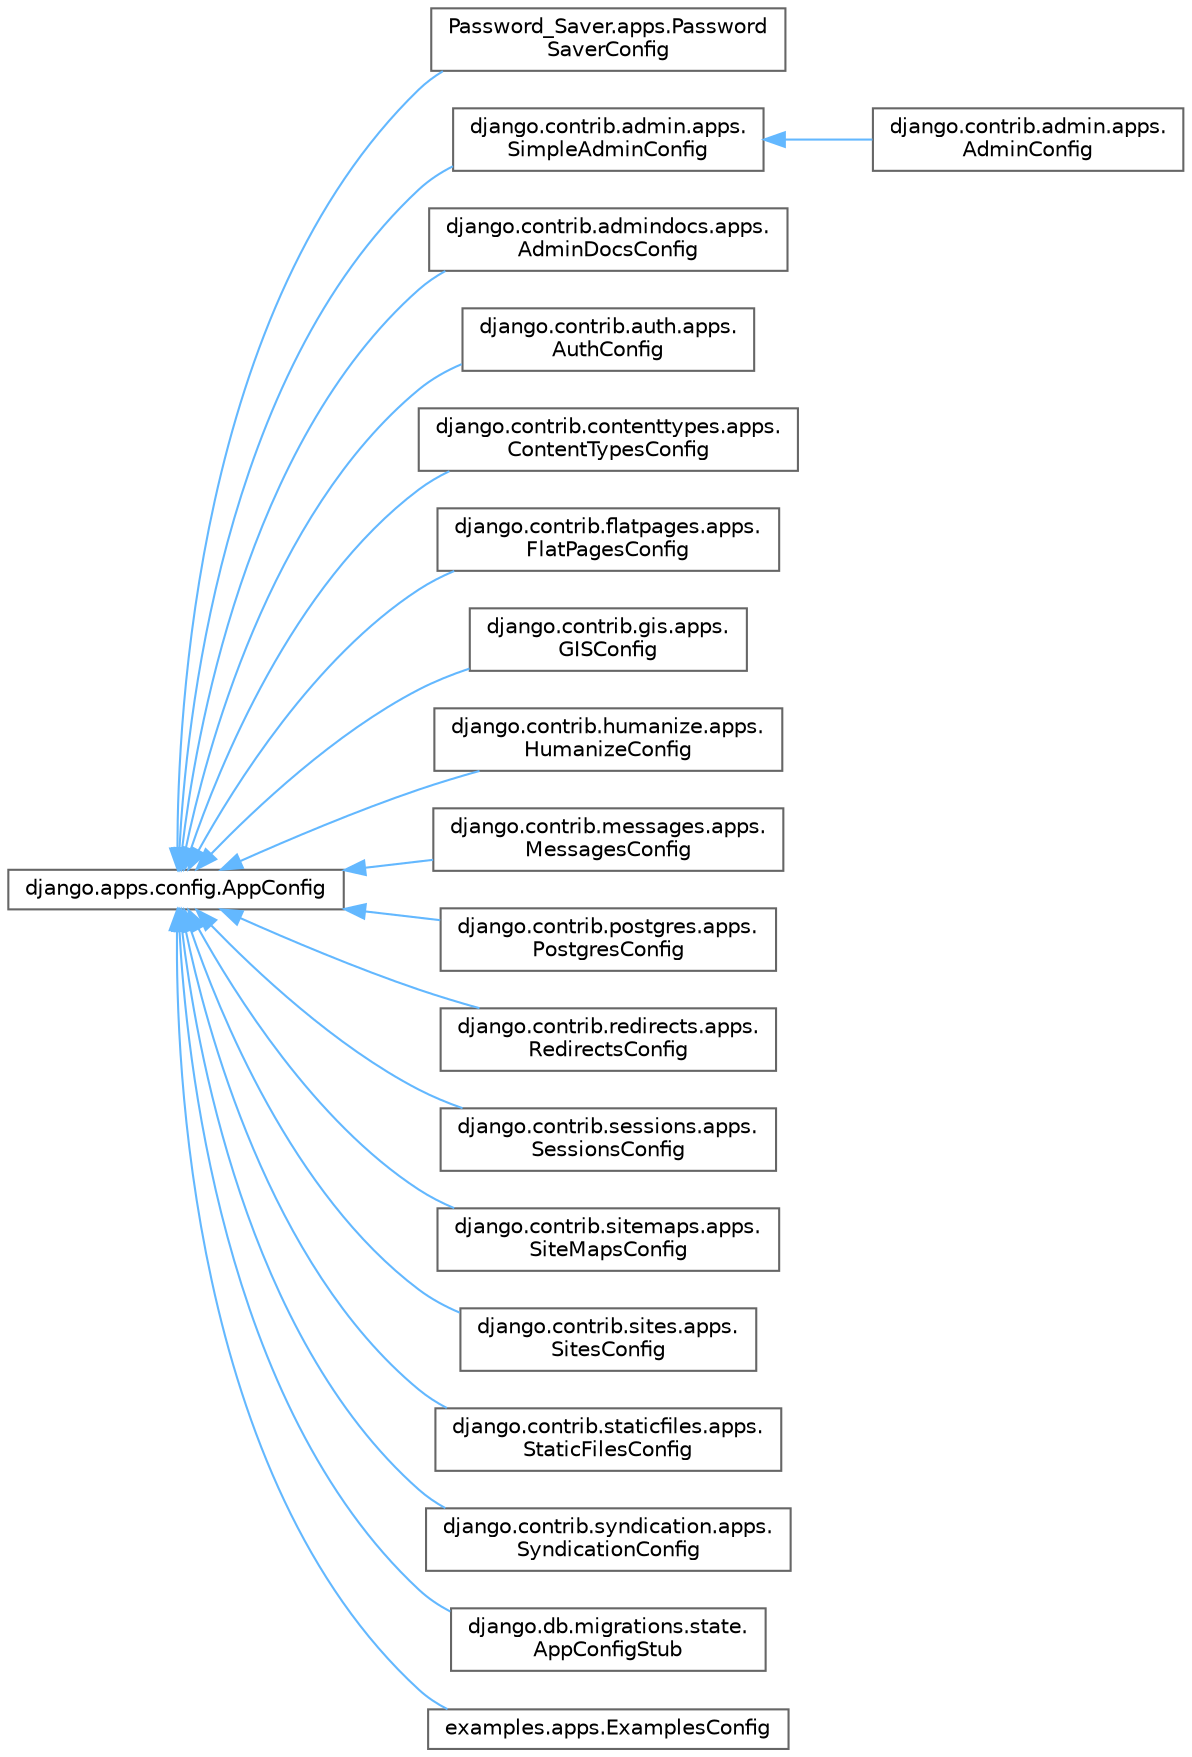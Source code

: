 digraph "Graphical Class Hierarchy"
{
 // LATEX_PDF_SIZE
  bgcolor="transparent";
  edge [fontname=Helvetica,fontsize=10,labelfontname=Helvetica,labelfontsize=10];
  node [fontname=Helvetica,fontsize=10,shape=box,height=0.2,width=0.4];
  rankdir="LR";
  Node0 [id="Node000000",label="django.apps.config.AppConfig",height=0.2,width=0.4,color="grey40", fillcolor="white", style="filled",URL="$classdjango_1_1apps_1_1config_1_1_app_config.html",tooltip=" "];
  Node0 -> Node1 [id="edge1074_Node000000_Node000001",dir="back",color="steelblue1",style="solid",tooltip=" "];
  Node1 [id="Node000001",label="Password_Saver.apps.Password\lSaverConfig",height=0.2,width=0.4,color="grey40", fillcolor="white", style="filled",URL="$class_password___saver_1_1apps_1_1_password_saver_config.html",tooltip=" "];
  Node0 -> Node2 [id="edge1075_Node000000_Node000002",dir="back",color="steelblue1",style="solid",tooltip=" "];
  Node2 [id="Node000002",label="django.contrib.admin.apps.\lSimpleAdminConfig",height=0.2,width=0.4,color="grey40", fillcolor="white", style="filled",URL="$classdjango_1_1contrib_1_1admin_1_1apps_1_1_simple_admin_config.html",tooltip=" "];
  Node2 -> Node3 [id="edge1076_Node000002_Node000003",dir="back",color="steelblue1",style="solid",tooltip=" "];
  Node3 [id="Node000003",label="django.contrib.admin.apps.\lAdminConfig",height=0.2,width=0.4,color="grey40", fillcolor="white", style="filled",URL="$classdjango_1_1contrib_1_1admin_1_1apps_1_1_admin_config.html",tooltip=" "];
  Node0 -> Node4 [id="edge1077_Node000000_Node000004",dir="back",color="steelblue1",style="solid",tooltip=" "];
  Node4 [id="Node000004",label="django.contrib.admindocs.apps.\lAdminDocsConfig",height=0.2,width=0.4,color="grey40", fillcolor="white", style="filled",URL="$classdjango_1_1contrib_1_1admindocs_1_1apps_1_1_admin_docs_config.html",tooltip=" "];
  Node0 -> Node5 [id="edge1078_Node000000_Node000005",dir="back",color="steelblue1",style="solid",tooltip=" "];
  Node5 [id="Node000005",label="django.contrib.auth.apps.\lAuthConfig",height=0.2,width=0.4,color="grey40", fillcolor="white", style="filled",URL="$classdjango_1_1contrib_1_1auth_1_1apps_1_1_auth_config.html",tooltip=" "];
  Node0 -> Node6 [id="edge1079_Node000000_Node000006",dir="back",color="steelblue1",style="solid",tooltip=" "];
  Node6 [id="Node000006",label="django.contrib.contenttypes.apps.\lContentTypesConfig",height=0.2,width=0.4,color="grey40", fillcolor="white", style="filled",URL="$classdjango_1_1contrib_1_1contenttypes_1_1apps_1_1_content_types_config.html",tooltip=" "];
  Node0 -> Node7 [id="edge1080_Node000000_Node000007",dir="back",color="steelblue1",style="solid",tooltip=" "];
  Node7 [id="Node000007",label="django.contrib.flatpages.apps.\lFlatPagesConfig",height=0.2,width=0.4,color="grey40", fillcolor="white", style="filled",URL="$classdjango_1_1contrib_1_1flatpages_1_1apps_1_1_flat_pages_config.html",tooltip=" "];
  Node0 -> Node8 [id="edge1081_Node000000_Node000008",dir="back",color="steelblue1",style="solid",tooltip=" "];
  Node8 [id="Node000008",label="django.contrib.gis.apps.\lGISConfig",height=0.2,width=0.4,color="grey40", fillcolor="white", style="filled",URL="$classdjango_1_1contrib_1_1gis_1_1apps_1_1_g_i_s_config.html",tooltip=" "];
  Node0 -> Node9 [id="edge1082_Node000000_Node000009",dir="back",color="steelblue1",style="solid",tooltip=" "];
  Node9 [id="Node000009",label="django.contrib.humanize.apps.\lHumanizeConfig",height=0.2,width=0.4,color="grey40", fillcolor="white", style="filled",URL="$classdjango_1_1contrib_1_1humanize_1_1apps_1_1_humanize_config.html",tooltip=" "];
  Node0 -> Node10 [id="edge1083_Node000000_Node000010",dir="back",color="steelblue1",style="solid",tooltip=" "];
  Node10 [id="Node000010",label="django.contrib.messages.apps.\lMessagesConfig",height=0.2,width=0.4,color="grey40", fillcolor="white", style="filled",URL="$classdjango_1_1contrib_1_1messages_1_1apps_1_1_messages_config.html",tooltip=" "];
  Node0 -> Node11 [id="edge1084_Node000000_Node000011",dir="back",color="steelblue1",style="solid",tooltip=" "];
  Node11 [id="Node000011",label="django.contrib.postgres.apps.\lPostgresConfig",height=0.2,width=0.4,color="grey40", fillcolor="white", style="filled",URL="$classdjango_1_1contrib_1_1postgres_1_1apps_1_1_postgres_config.html",tooltip=" "];
  Node0 -> Node12 [id="edge1085_Node000000_Node000012",dir="back",color="steelblue1",style="solid",tooltip=" "];
  Node12 [id="Node000012",label="django.contrib.redirects.apps.\lRedirectsConfig",height=0.2,width=0.4,color="grey40", fillcolor="white", style="filled",URL="$classdjango_1_1contrib_1_1redirects_1_1apps_1_1_redirects_config.html",tooltip=" "];
  Node0 -> Node13 [id="edge1086_Node000000_Node000013",dir="back",color="steelblue1",style="solid",tooltip=" "];
  Node13 [id="Node000013",label="django.contrib.sessions.apps.\lSessionsConfig",height=0.2,width=0.4,color="grey40", fillcolor="white", style="filled",URL="$classdjango_1_1contrib_1_1sessions_1_1apps_1_1_sessions_config.html",tooltip=" "];
  Node0 -> Node14 [id="edge1087_Node000000_Node000014",dir="back",color="steelblue1",style="solid",tooltip=" "];
  Node14 [id="Node000014",label="django.contrib.sitemaps.apps.\lSiteMapsConfig",height=0.2,width=0.4,color="grey40", fillcolor="white", style="filled",URL="$classdjango_1_1contrib_1_1sitemaps_1_1apps_1_1_site_maps_config.html",tooltip=" "];
  Node0 -> Node15 [id="edge1088_Node000000_Node000015",dir="back",color="steelblue1",style="solid",tooltip=" "];
  Node15 [id="Node000015",label="django.contrib.sites.apps.\lSitesConfig",height=0.2,width=0.4,color="grey40", fillcolor="white", style="filled",URL="$classdjango_1_1contrib_1_1sites_1_1apps_1_1_sites_config.html",tooltip=" "];
  Node0 -> Node16 [id="edge1089_Node000000_Node000016",dir="back",color="steelblue1",style="solid",tooltip=" "];
  Node16 [id="Node000016",label="django.contrib.staticfiles.apps.\lStaticFilesConfig",height=0.2,width=0.4,color="grey40", fillcolor="white", style="filled",URL="$classdjango_1_1contrib_1_1staticfiles_1_1apps_1_1_static_files_config.html",tooltip=" "];
  Node0 -> Node17 [id="edge1090_Node000000_Node000017",dir="back",color="steelblue1",style="solid",tooltip=" "];
  Node17 [id="Node000017",label="django.contrib.syndication.apps.\lSyndicationConfig",height=0.2,width=0.4,color="grey40", fillcolor="white", style="filled",URL="$classdjango_1_1contrib_1_1syndication_1_1apps_1_1_syndication_config.html",tooltip=" "];
  Node0 -> Node18 [id="edge1091_Node000000_Node000018",dir="back",color="steelblue1",style="solid",tooltip=" "];
  Node18 [id="Node000018",label="django.db.migrations.state.\lAppConfigStub",height=0.2,width=0.4,color="grey40", fillcolor="white", style="filled",URL="$classdjango_1_1db_1_1migrations_1_1state_1_1_app_config_stub.html",tooltip=" "];
  Node0 -> Node19 [id="edge1092_Node000000_Node000019",dir="back",color="steelblue1",style="solid",tooltip=" "];
  Node19 [id="Node000019",label="examples.apps.ExamplesConfig",height=0.2,width=0.4,color="grey40", fillcolor="white", style="filled",URL="$classexamples_1_1apps_1_1_examples_config.html",tooltip=" "];
}
